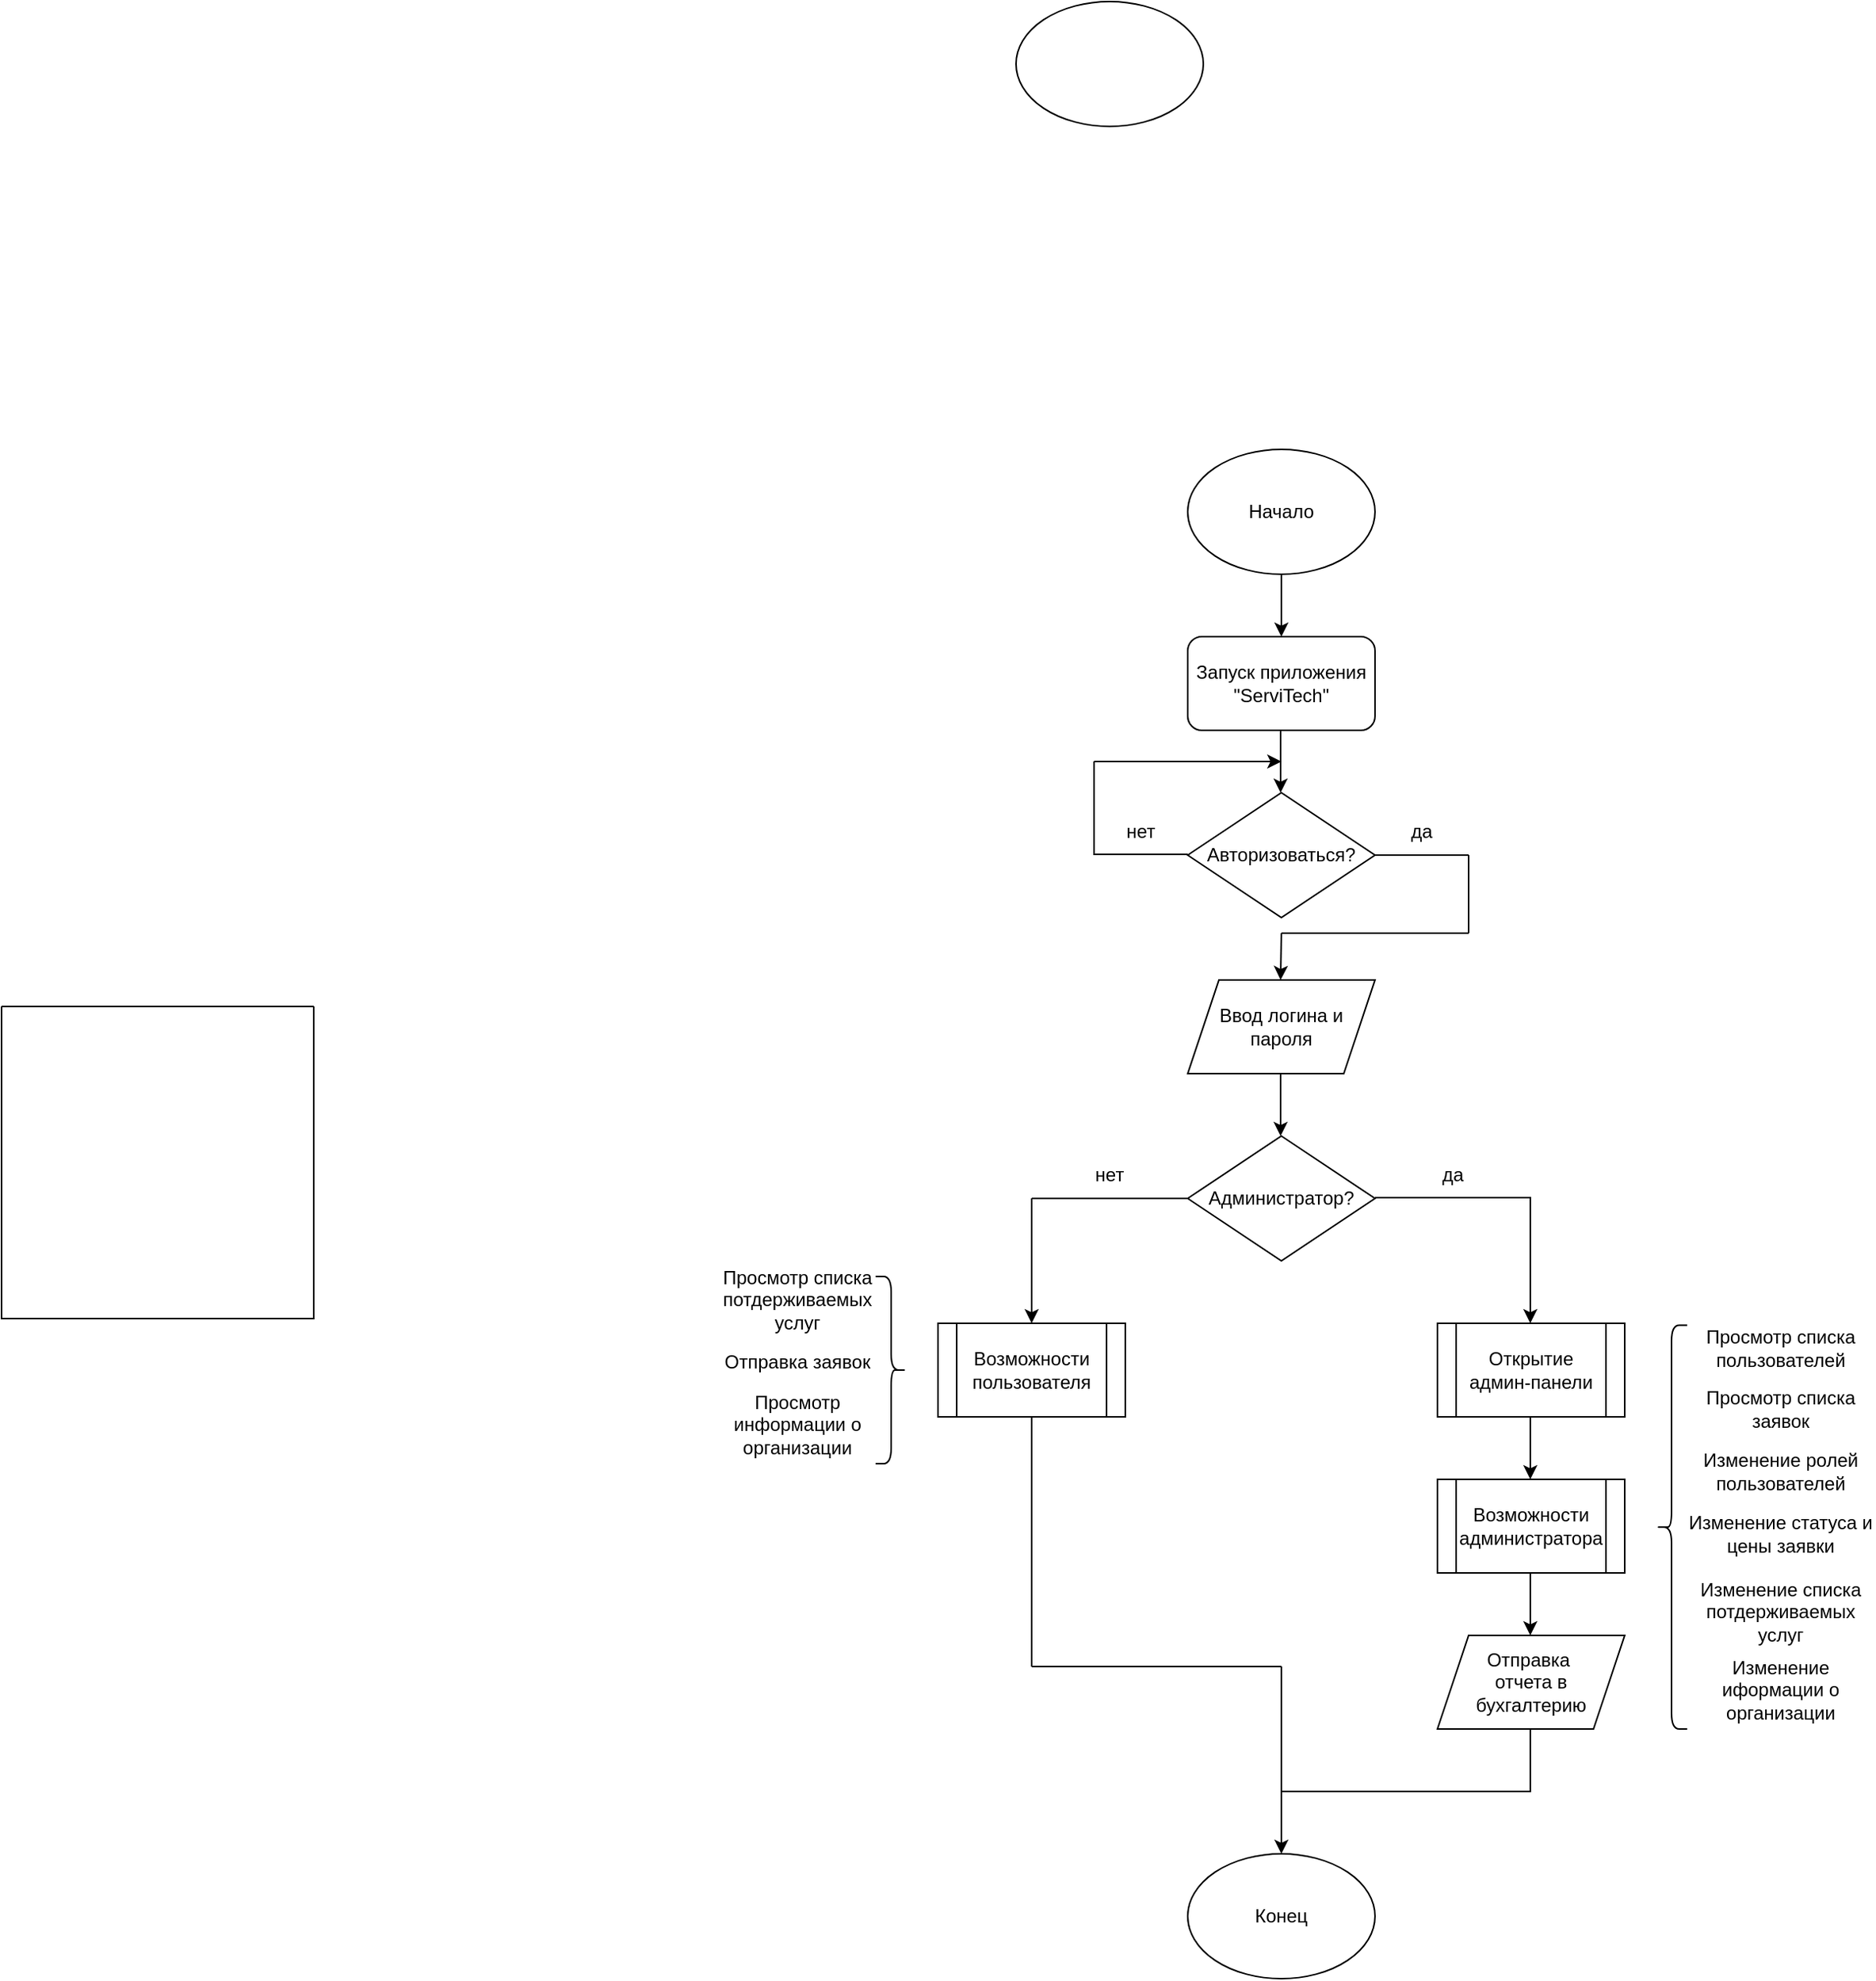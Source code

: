 <mxfile version="24.2.1" type="device">
  <diagram name="Страница — 1" id="I4QVaLzuLUDHBKvf0iji">
    <mxGraphModel dx="2876" dy="2235" grid="0" gridSize="10" guides="1" tooltips="1" connect="1" arrows="1" fold="1" page="1" pageScale="1" pageWidth="827" pageHeight="1169" math="0" shadow="0">
      <root>
        <mxCell id="0" />
        <mxCell id="1" parent="0" />
        <mxCell id="zgN5CGzXPvF6pOlAvZ4N-1" value="Начало" style="ellipse;whiteSpace=wrap;html=1;" vertex="1" parent="1">
          <mxGeometry x="360" width="120" height="80" as="geometry" />
        </mxCell>
        <mxCell id="zgN5CGzXPvF6pOlAvZ4N-2" value="Запуск приложения &quot;ServiTech&quot;" style="rounded=1;whiteSpace=wrap;html=1;" vertex="1" parent="1">
          <mxGeometry x="360" y="120" width="120" height="60" as="geometry" />
        </mxCell>
        <mxCell id="zgN5CGzXPvF6pOlAvZ4N-4" value="Авторизоваться?" style="rhombus;whiteSpace=wrap;html=1;" vertex="1" parent="1">
          <mxGeometry x="360" y="220" width="120" height="80" as="geometry" />
        </mxCell>
        <mxCell id="zgN5CGzXPvF6pOlAvZ4N-6" value="Ввод логина и пароля" style="shape=parallelogram;perimeter=parallelogramPerimeter;whiteSpace=wrap;html=1;fixedSize=1;" vertex="1" parent="1">
          <mxGeometry x="360" y="340" width="120" height="60" as="geometry" />
        </mxCell>
        <mxCell id="zgN5CGzXPvF6pOlAvZ4N-7" value="Администратор?" style="rhombus;whiteSpace=wrap;html=1;" vertex="1" parent="1">
          <mxGeometry x="360" y="440" width="120" height="80" as="geometry" />
        </mxCell>
        <mxCell id="zgN5CGzXPvF6pOlAvZ4N-8" value="Возможности пользователя" style="shape=process;whiteSpace=wrap;html=1;backgroundOutline=1;" vertex="1" parent="1">
          <mxGeometry x="200" y="560" width="120" height="60" as="geometry" />
        </mxCell>
        <mxCell id="zgN5CGzXPvF6pOlAvZ4N-9" value="Открытие админ-панели" style="shape=process;whiteSpace=wrap;html=1;backgroundOutline=1;" vertex="1" parent="1">
          <mxGeometry x="520" y="560" width="120" height="60" as="geometry" />
        </mxCell>
        <mxCell id="zgN5CGzXPvF6pOlAvZ4N-10" value="Возможности администратора" style="shape=process;whiteSpace=wrap;html=1;backgroundOutline=1;" vertex="1" parent="1">
          <mxGeometry x="520" y="660" width="120" height="60" as="geometry" />
        </mxCell>
        <mxCell id="zgN5CGzXPvF6pOlAvZ4N-11" value="Отправка&amp;nbsp;&lt;div&gt;отчета в бухгалтерию&lt;/div&gt;" style="shape=parallelogram;perimeter=parallelogramPerimeter;whiteSpace=wrap;html=1;fixedSize=1;" vertex="1" parent="1">
          <mxGeometry x="520" y="760" width="120" height="60" as="geometry" />
        </mxCell>
        <mxCell id="zgN5CGzXPvF6pOlAvZ4N-12" value="Конец" style="ellipse;whiteSpace=wrap;html=1;" vertex="1" parent="1">
          <mxGeometry x="360" y="900" width="120" height="80" as="geometry" />
        </mxCell>
        <mxCell id="zgN5CGzXPvF6pOlAvZ4N-13" value="" style="endArrow=classic;html=1;rounded=0;exitX=0.5;exitY=1;exitDx=0;exitDy=0;entryX=0.5;entryY=0;entryDx=0;entryDy=0;" edge="1" parent="1" source="zgN5CGzXPvF6pOlAvZ4N-1" target="zgN5CGzXPvF6pOlAvZ4N-2">
          <mxGeometry width="50" height="50" relative="1" as="geometry">
            <mxPoint x="270" y="170" as="sourcePoint" />
            <mxPoint x="320" y="120" as="targetPoint" />
          </mxGeometry>
        </mxCell>
        <mxCell id="zgN5CGzXPvF6pOlAvZ4N-14" value="" style="endArrow=classic;html=1;rounded=0;exitX=0.5;exitY=1;exitDx=0;exitDy=0;entryX=0.5;entryY=0;entryDx=0;entryDy=0;" edge="1" parent="1">
          <mxGeometry width="50" height="50" relative="1" as="geometry">
            <mxPoint x="419.5" y="180" as="sourcePoint" />
            <mxPoint x="419.5" y="220" as="targetPoint" />
          </mxGeometry>
        </mxCell>
        <mxCell id="zgN5CGzXPvF6pOlAvZ4N-15" value="" style="endArrow=classic;html=1;rounded=0;entryX=0.5;entryY=0;entryDx=0;entryDy=0;" edge="1" parent="1">
          <mxGeometry width="50" height="50" relative="1" as="geometry">
            <mxPoint x="420" y="310" as="sourcePoint" />
            <mxPoint x="419.5" y="340" as="targetPoint" />
          </mxGeometry>
        </mxCell>
        <mxCell id="zgN5CGzXPvF6pOlAvZ4N-17" value="" style="endArrow=classic;html=1;rounded=0;exitX=0.5;exitY=1;exitDx=0;exitDy=0;entryX=0.5;entryY=0;entryDx=0;entryDy=0;" edge="1" parent="1">
          <mxGeometry width="50" height="50" relative="1" as="geometry">
            <mxPoint x="419.5" y="400" as="sourcePoint" />
            <mxPoint x="419.5" y="440" as="targetPoint" />
          </mxGeometry>
        </mxCell>
        <mxCell id="zgN5CGzXPvF6pOlAvZ4N-21" value="" style="endArrow=classic;html=1;rounded=0;entryX=0.5;entryY=0;entryDx=0;entryDy=0;" edge="1" parent="1" target="zgN5CGzXPvF6pOlAvZ4N-8">
          <mxGeometry width="50" height="50" relative="1" as="geometry">
            <mxPoint x="260" y="480" as="sourcePoint" />
            <mxPoint x="270" y="490" as="targetPoint" />
          </mxGeometry>
        </mxCell>
        <mxCell id="zgN5CGzXPvF6pOlAvZ4N-22" value="" style="endArrow=none;html=1;rounded=0;entryX=0;entryY=0.5;entryDx=0;entryDy=0;" edge="1" parent="1" target="zgN5CGzXPvF6pOlAvZ4N-7">
          <mxGeometry width="50" height="50" relative="1" as="geometry">
            <mxPoint x="260" y="480" as="sourcePoint" />
            <mxPoint x="440" y="560" as="targetPoint" />
          </mxGeometry>
        </mxCell>
        <mxCell id="zgN5CGzXPvF6pOlAvZ4N-24" value="" style="endArrow=none;html=1;rounded=0;entryX=0;entryY=0.5;entryDx=0;entryDy=0;" edge="1" parent="1">
          <mxGeometry width="50" height="50" relative="1" as="geometry">
            <mxPoint x="480" y="479.5" as="sourcePoint" />
            <mxPoint x="580" y="479.5" as="targetPoint" />
          </mxGeometry>
        </mxCell>
        <mxCell id="zgN5CGzXPvF6pOlAvZ4N-25" value="" style="endArrow=classic;html=1;rounded=0;entryX=0.5;entryY=0;entryDx=0;entryDy=0;" edge="1" parent="1">
          <mxGeometry width="50" height="50" relative="1" as="geometry">
            <mxPoint x="579.5" y="480" as="sourcePoint" />
            <mxPoint x="579.5" y="560" as="targetPoint" />
          </mxGeometry>
        </mxCell>
        <mxCell id="zgN5CGzXPvF6pOlAvZ4N-26" value="" style="endArrow=classic;html=1;rounded=0;exitX=0.5;exitY=1;exitDx=0;exitDy=0;entryX=0.5;entryY=0;entryDx=0;entryDy=0;" edge="1" parent="1">
          <mxGeometry width="50" height="50" relative="1" as="geometry">
            <mxPoint x="579.5" y="620" as="sourcePoint" />
            <mxPoint x="579.5" y="660" as="targetPoint" />
          </mxGeometry>
        </mxCell>
        <mxCell id="zgN5CGzXPvF6pOlAvZ4N-27" value="" style="endArrow=classic;html=1;rounded=0;exitX=0.5;exitY=1;exitDx=0;exitDy=0;entryX=0.5;entryY=0;entryDx=0;entryDy=0;" edge="1" parent="1">
          <mxGeometry width="50" height="50" relative="1" as="geometry">
            <mxPoint x="579.5" y="720" as="sourcePoint" />
            <mxPoint x="579.5" y="760" as="targetPoint" />
          </mxGeometry>
        </mxCell>
        <mxCell id="zgN5CGzXPvF6pOlAvZ4N-28" value="" style="endArrow=none;html=1;rounded=0;entryX=0.5;entryY=1;entryDx=0;entryDy=0;" edge="1" parent="1" target="zgN5CGzXPvF6pOlAvZ4N-8">
          <mxGeometry width="50" height="50" relative="1" as="geometry">
            <mxPoint x="260" y="780" as="sourcePoint" />
            <mxPoint x="280" y="680" as="targetPoint" />
          </mxGeometry>
        </mxCell>
        <mxCell id="zgN5CGzXPvF6pOlAvZ4N-29" value="" style="endArrow=none;html=1;rounded=0;" edge="1" parent="1">
          <mxGeometry width="50" height="50" relative="1" as="geometry">
            <mxPoint x="579.5" y="860" as="sourcePoint" />
            <mxPoint x="579.5" y="820" as="targetPoint" />
          </mxGeometry>
        </mxCell>
        <mxCell id="zgN5CGzXPvF6pOlAvZ4N-31" value="" style="endArrow=none;html=1;rounded=0;" edge="1" parent="1">
          <mxGeometry width="50" height="50" relative="1" as="geometry">
            <mxPoint x="420" y="860" as="sourcePoint" />
            <mxPoint x="580" y="860" as="targetPoint" />
          </mxGeometry>
        </mxCell>
        <mxCell id="zgN5CGzXPvF6pOlAvZ4N-32" value="" style="endArrow=none;html=1;rounded=0;" edge="1" parent="1">
          <mxGeometry width="50" height="50" relative="1" as="geometry">
            <mxPoint x="260" y="780" as="sourcePoint" />
            <mxPoint x="420" y="780" as="targetPoint" />
          </mxGeometry>
        </mxCell>
        <mxCell id="zgN5CGzXPvF6pOlAvZ4N-33" value="" style="endArrow=classic;html=1;rounded=0;entryX=0.5;entryY=0;entryDx=0;entryDy=0;" edge="1" parent="1" target="zgN5CGzXPvF6pOlAvZ4N-12">
          <mxGeometry width="50" height="50" relative="1" as="geometry">
            <mxPoint x="420" y="780" as="sourcePoint" />
            <mxPoint x="340" y="870" as="targetPoint" />
          </mxGeometry>
        </mxCell>
        <mxCell id="zgN5CGzXPvF6pOlAvZ4N-34" value="" style="shape=curlyBracket;whiteSpace=wrap;html=1;rounded=1;flipH=1;labelPosition=right;verticalLabelPosition=middle;align=left;verticalAlign=middle;rotation=-180;" vertex="1" parent="1">
          <mxGeometry x="660" y="561.25" width="20" height="258.75" as="geometry" />
        </mxCell>
        <mxCell id="zgN5CGzXPvF6pOlAvZ4N-35" value="Просмотр списка пользователей" style="text;html=1;align=center;verticalAlign=middle;whiteSpace=wrap;rounded=0;" vertex="1" parent="1">
          <mxGeometry x="680" y="561.25" width="120" height="30" as="geometry" />
        </mxCell>
        <mxCell id="zgN5CGzXPvF6pOlAvZ4N-36" value="Просмотр списка заявок&lt;span style=&quot;color: rgba(0, 0, 0, 0); font-family: monospace; font-size: 0px; text-align: start; text-wrap: nowrap;&quot;&gt;%3CmxGraphModel%3E%3Croot%3E%3CmxCell%20id%3D%220%22%2F%3E%3CmxCell%20id%3D%221%22%20parent%3D%220%22%2F%3E%3CmxCell%20id%3D%222%22%20value%3D%22%D0%9F%D1%80%D0%BE%D1%81%D0%BC%D0%BE%D1%82%D1%80%20%D1%81%D0%BF%D0%B8%D1%81%D0%BA%D0%B0%20%D0%BF%D0%BE%D0%BB%D1%8C%D0%B7%D0%BE%D0%B2%D0%B0%D1%82%D0%B5%D0%BB%D0%B5%D0%B9%22%20style%3D%22text%3Bhtml%3D1%3Balign%3Dcenter%3BverticalAlign%3Dmiddle%3BwhiteSpace%3Dwrap%3Brounded%3D0%3B%22%20vertex%3D%221%22%20parent%3D%221%22%3E%3CmxGeometry%20x%3D%22680%22%20y%3D%22620%22%20width%3D%22120%22%20height%3D%2230%22%20as%3D%22geometry%22%2F%3E%3C%2FmxCell%3E%3C%2Froot%3E%3C%2FmxGraphModel%3E&lt;/span&gt;" style="text;html=1;align=center;verticalAlign=middle;whiteSpace=wrap;rounded=0;" vertex="1" parent="1">
          <mxGeometry x="680" y="600" width="120" height="30" as="geometry" />
        </mxCell>
        <mxCell id="zgN5CGzXPvF6pOlAvZ4N-37" value="Изменение ролей пользователей" style="text;html=1;align=center;verticalAlign=middle;whiteSpace=wrap;rounded=0;" vertex="1" parent="1">
          <mxGeometry x="680" y="640" width="120" height="30" as="geometry" />
        </mxCell>
        <mxCell id="zgN5CGzXPvF6pOlAvZ4N-38" value="Изменение статуса и цены заявки" style="text;html=1;align=center;verticalAlign=middle;whiteSpace=wrap;rounded=0;" vertex="1" parent="1">
          <mxGeometry x="680" y="680" width="120" height="30" as="geometry" />
        </mxCell>
        <mxCell id="zgN5CGzXPvF6pOlAvZ4N-39" value="Изменение списка потдерживаемых услуг" style="text;html=1;align=center;verticalAlign=middle;whiteSpace=wrap;rounded=0;" vertex="1" parent="1">
          <mxGeometry x="680" y="730" width="120" height="30" as="geometry" />
        </mxCell>
        <mxCell id="zgN5CGzXPvF6pOlAvZ4N-40" value="" style="shape=curlyBracket;whiteSpace=wrap;html=1;rounded=1;flipH=1;labelPosition=right;verticalLabelPosition=middle;align=left;verticalAlign=middle;" vertex="1" parent="1">
          <mxGeometry x="160" y="530" width="20" height="120" as="geometry" />
        </mxCell>
        <mxCell id="zgN5CGzXPvF6pOlAvZ4N-41" value="Просмотр списка потдерживаемых услуг" style="text;html=1;align=center;verticalAlign=middle;whiteSpace=wrap;rounded=0;" vertex="1" parent="1">
          <mxGeometry x="50" y="530" width="120" height="30" as="geometry" />
        </mxCell>
        <mxCell id="zgN5CGzXPvF6pOlAvZ4N-42" value="Отправка заявок" style="text;html=1;align=center;verticalAlign=middle;whiteSpace=wrap;rounded=0;" vertex="1" parent="1">
          <mxGeometry x="50" y="570" width="120" height="30" as="geometry" />
        </mxCell>
        <mxCell id="zgN5CGzXPvF6pOlAvZ4N-44" value="Просмотр информации о организации" style="text;html=1;align=center;verticalAlign=middle;whiteSpace=wrap;rounded=0;" vertex="1" parent="1">
          <mxGeometry x="50" y="610" width="120" height="30" as="geometry" />
        </mxCell>
        <mxCell id="zgN5CGzXPvF6pOlAvZ4N-45" value="Изменение иформации о организации" style="text;html=1;align=center;verticalAlign=middle;whiteSpace=wrap;rounded=0;" vertex="1" parent="1">
          <mxGeometry x="680" y="780" width="120" height="30" as="geometry" />
        </mxCell>
        <mxCell id="zgN5CGzXPvF6pOlAvZ4N-46" value="" style="endArrow=none;html=1;rounded=0;" edge="1" parent="1">
          <mxGeometry width="50" height="50" relative="1" as="geometry">
            <mxPoint x="480" y="260" as="sourcePoint" />
            <mxPoint x="540" y="260" as="targetPoint" />
          </mxGeometry>
        </mxCell>
        <mxCell id="zgN5CGzXPvF6pOlAvZ4N-47" value="" style="endArrow=none;html=1;rounded=0;" edge="1" parent="1">
          <mxGeometry width="50" height="50" relative="1" as="geometry">
            <mxPoint x="540" y="260" as="sourcePoint" />
            <mxPoint x="540" y="310" as="targetPoint" />
          </mxGeometry>
        </mxCell>
        <mxCell id="zgN5CGzXPvF6pOlAvZ4N-49" value="" style="endArrow=none;html=1;rounded=0;" edge="1" parent="1">
          <mxGeometry width="50" height="50" relative="1" as="geometry">
            <mxPoint x="540" y="310" as="sourcePoint" />
            <mxPoint x="420" y="310" as="targetPoint" />
          </mxGeometry>
        </mxCell>
        <mxCell id="zgN5CGzXPvF6pOlAvZ4N-50" value="" style="endArrow=none;html=1;rounded=0;" edge="1" parent="1">
          <mxGeometry width="50" height="50" relative="1" as="geometry">
            <mxPoint x="300" y="259.5" as="sourcePoint" />
            <mxPoint x="360" y="259.5" as="targetPoint" />
          </mxGeometry>
        </mxCell>
        <mxCell id="zgN5CGzXPvF6pOlAvZ4N-51" value="" style="endArrow=none;html=1;rounded=0;" edge="1" parent="1">
          <mxGeometry width="50" height="50" relative="1" as="geometry">
            <mxPoint x="300" y="200" as="sourcePoint" />
            <mxPoint x="300" y="260" as="targetPoint" />
          </mxGeometry>
        </mxCell>
        <mxCell id="zgN5CGzXPvF6pOlAvZ4N-52" value="" style="endArrow=classic;html=1;rounded=0;" edge="1" parent="1">
          <mxGeometry width="50" height="50" relative="1" as="geometry">
            <mxPoint x="300" y="200" as="sourcePoint" />
            <mxPoint x="420" y="200" as="targetPoint" />
          </mxGeometry>
        </mxCell>
        <mxCell id="zgN5CGzXPvF6pOlAvZ4N-53" value="нет" style="text;html=1;align=center;verticalAlign=middle;whiteSpace=wrap;rounded=0;" vertex="1" parent="1">
          <mxGeometry x="300" y="230" width="60" height="30" as="geometry" />
        </mxCell>
        <mxCell id="zgN5CGzXPvF6pOlAvZ4N-54" value="да" style="text;html=1;align=center;verticalAlign=middle;whiteSpace=wrap;rounded=0;" vertex="1" parent="1">
          <mxGeometry x="480" y="230" width="60" height="30" as="geometry" />
        </mxCell>
        <mxCell id="zgN5CGzXPvF6pOlAvZ4N-55" value="нет" style="text;html=1;align=center;verticalAlign=middle;whiteSpace=wrap;rounded=0;" vertex="1" parent="1">
          <mxGeometry x="280" y="450" width="60" height="30" as="geometry" />
        </mxCell>
        <mxCell id="zgN5CGzXPvF6pOlAvZ4N-56" value="да" style="text;html=1;align=center;verticalAlign=middle;whiteSpace=wrap;rounded=0;" vertex="1" parent="1">
          <mxGeometry x="500" y="450" width="60" height="30" as="geometry" />
        </mxCell>
        <mxCell id="zgN5CGzXPvF6pOlAvZ4N-57" value="" style="ellipse;whiteSpace=wrap;html=1;" vertex="1" parent="1">
          <mxGeometry x="250" y="-287" width="120" height="80" as="geometry" />
        </mxCell>
        <mxCell id="zgN5CGzXPvF6pOlAvZ4N-58" value="" style="swimlane;startSize=0;" vertex="1" parent="1">
          <mxGeometry x="-400" y="357" width="200" height="200" as="geometry" />
        </mxCell>
      </root>
    </mxGraphModel>
  </diagram>
</mxfile>
